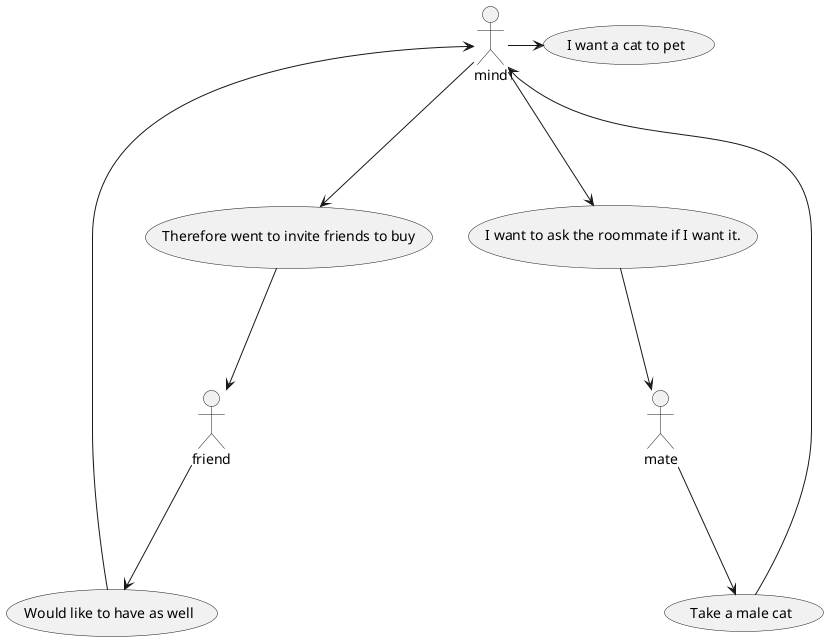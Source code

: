 @startuml
mind -> (I want a cat to pet)
mind ---> (Therefore went to invite friends to buy)
(Therefore went to invite friends to buy)---> friend
friend---> (Would like to have as well)
(Would like to have as well) ---> mind
mind ---> (I want to ask the roommate if I want it.)
(I want to ask the roommate if I want it.) ---> mate
mate ---> (Take a male cat)
(Take a male cat)---> mind
@enduml